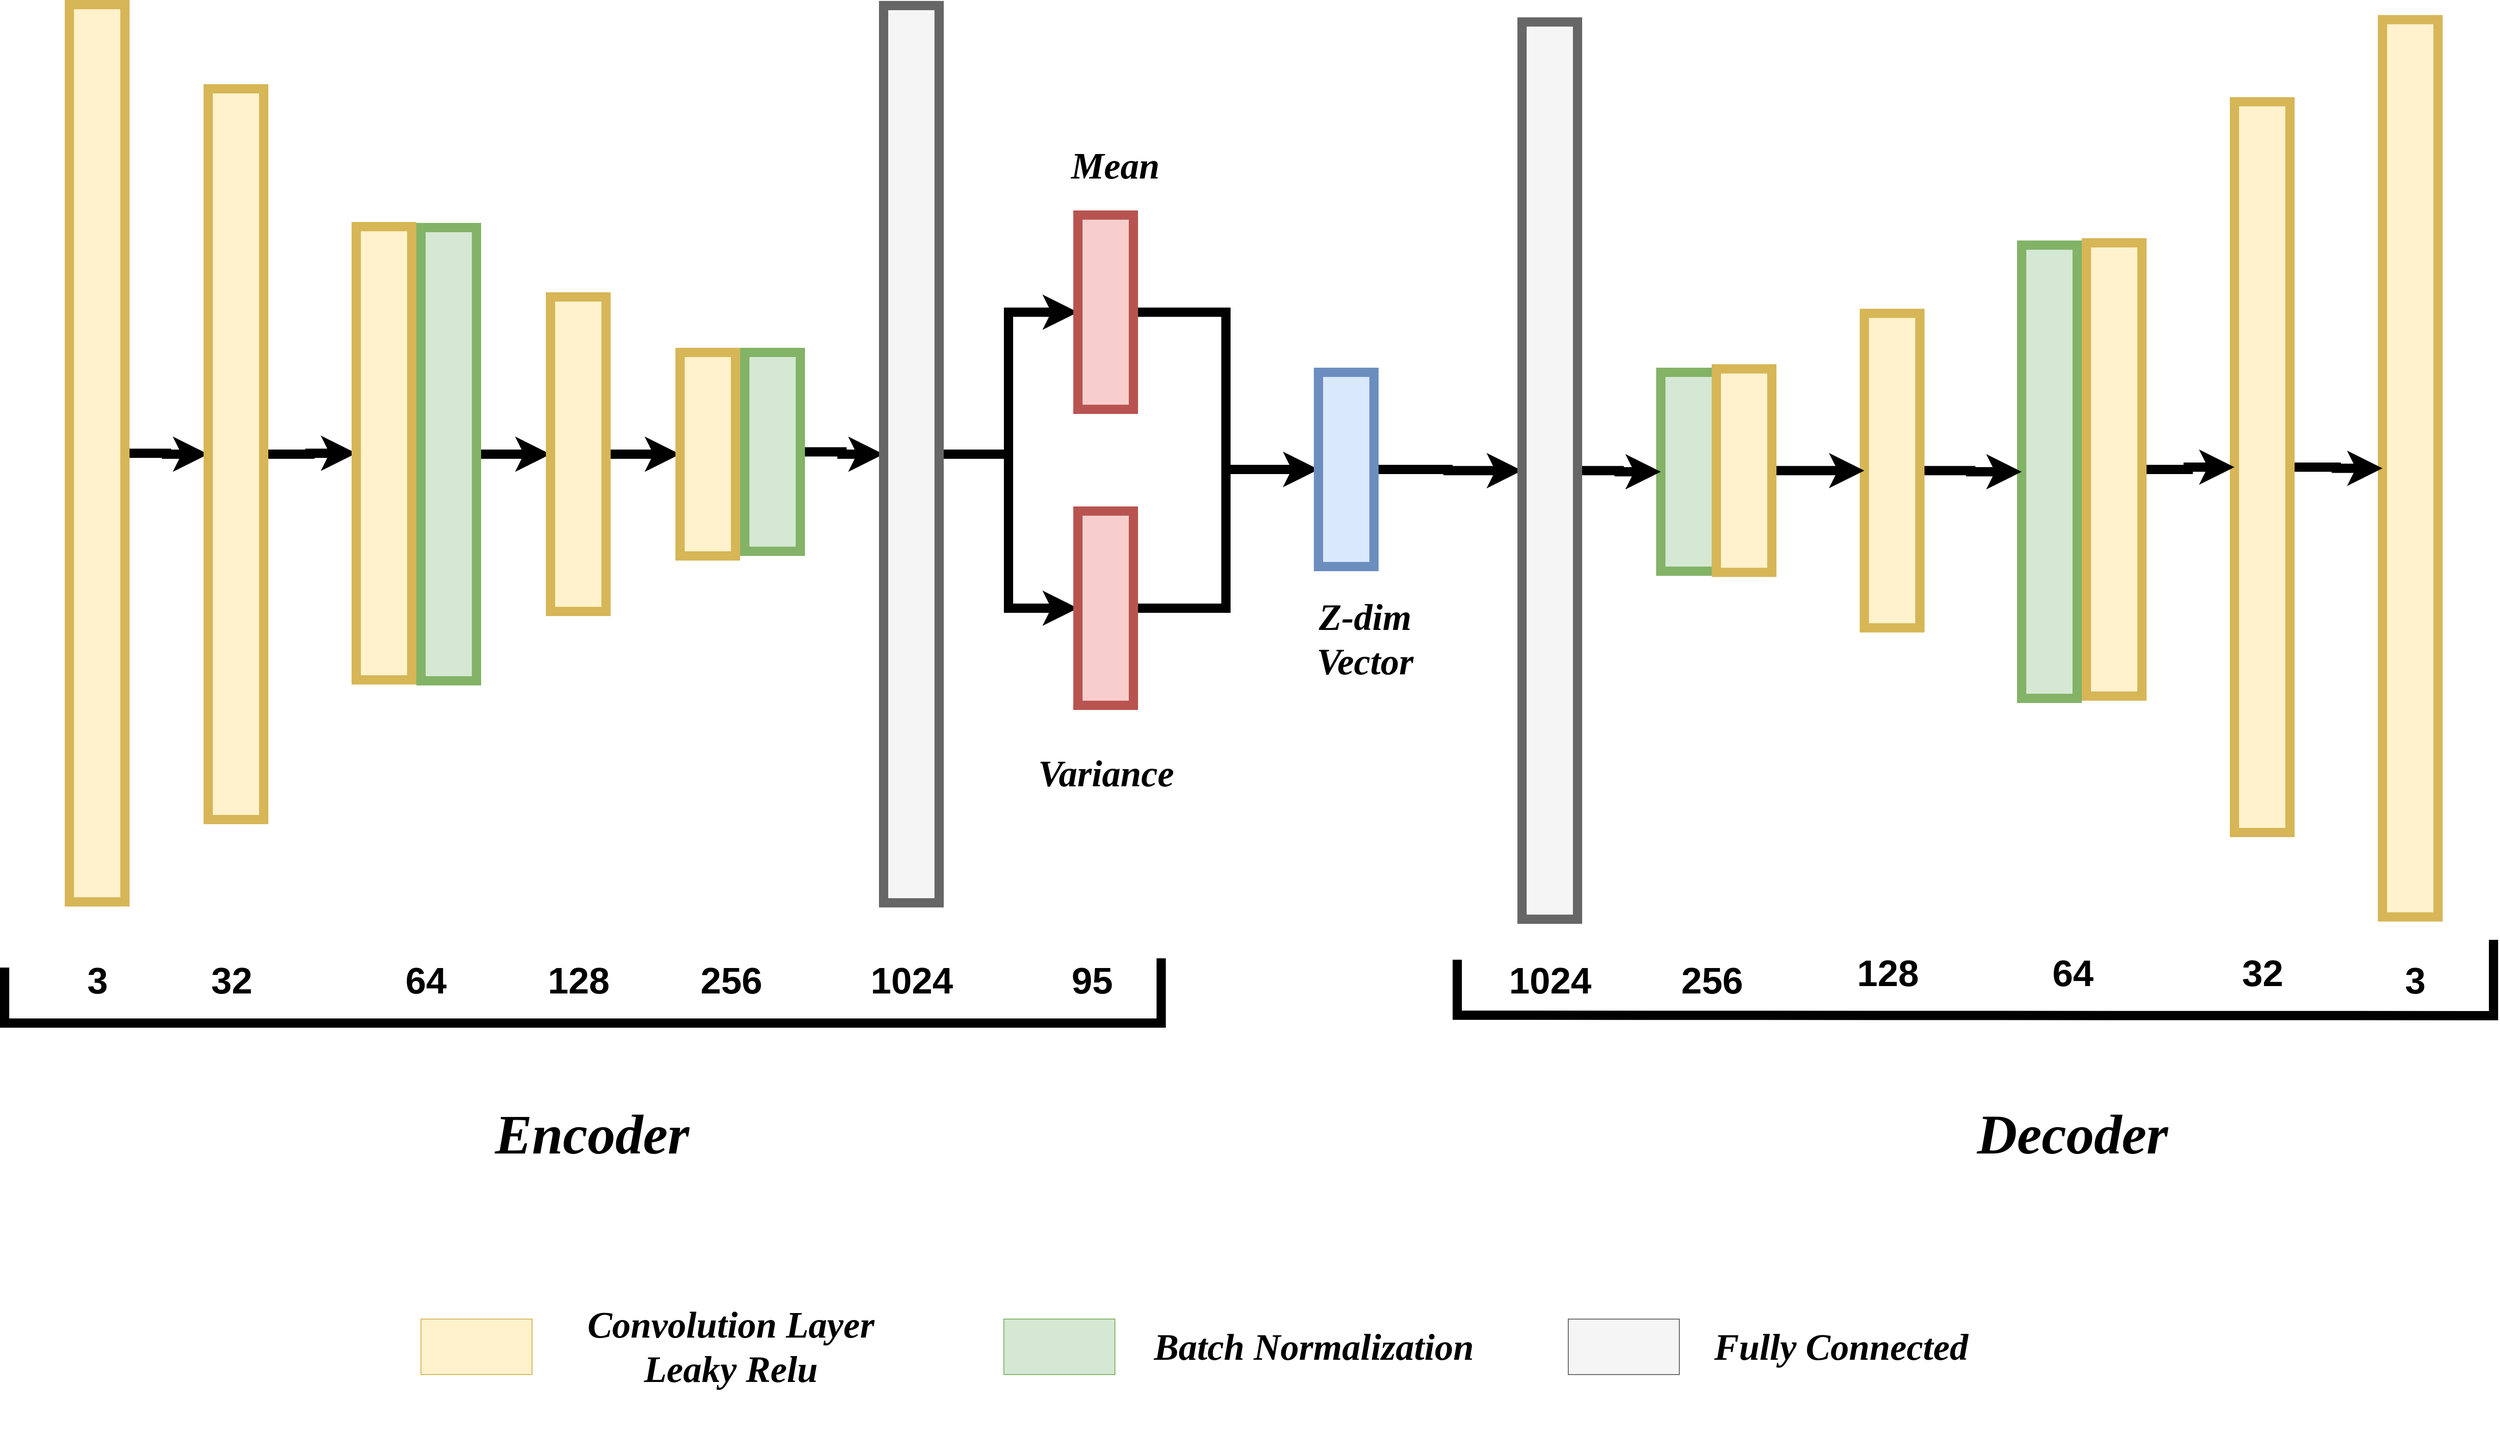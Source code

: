 <mxfile version="26.1.1">
  <diagram name="Page-1" id="SceRAEr4iBi3qjNG2Zwd">
    <mxGraphModel dx="3970" dy="2070" grid="1" gridSize="10" guides="1" tooltips="1" connect="1" arrows="1" fold="1" page="1" pageScale="1" pageWidth="1600" pageHeight="1200" math="0" shadow="0">
      <root>
        <mxCell id="0" />
        <mxCell id="1" parent="0" />
        <mxCell id="-WS0U3CNcQHrBC4Fadn6-14" value="" style="edgeStyle=orthogonalEdgeStyle;rounded=0;orthogonalLoop=1;jettySize=auto;html=1;strokeWidth=10;fontSize=40;fontStyle=1" edge="1" parent="1" source="-WS0U3CNcQHrBC4Fadn6-2" target="-WS0U3CNcQHrBC4Fadn6-3">
          <mxGeometry relative="1" as="geometry">
            <mxPoint x="210" y="555" as="targetPoint" />
          </mxGeometry>
        </mxCell>
        <mxCell id="-WS0U3CNcQHrBC4Fadn6-2" value="" style="rounded=0;whiteSpace=wrap;html=1;strokeWidth=10;fillColor=#fff2cc;strokeColor=#d6b656;fontSize=40;fontStyle=1" vertex="1" parent="1">
          <mxGeometry x="100" y="79" width="60" height="970" as="geometry" />
        </mxCell>
        <mxCell id="-WS0U3CNcQHrBC4Fadn6-16" value="" style="edgeStyle=orthogonalEdgeStyle;rounded=0;orthogonalLoop=1;jettySize=auto;html=1;entryX=0;entryY=0.5;entryDx=0;entryDy=0;strokeWidth=10;fontSize=40;fontStyle=1" edge="1" parent="1" source="-WS0U3CNcQHrBC4Fadn6-3" target="-WS0U3CNcQHrBC4Fadn6-4">
          <mxGeometry relative="1" as="geometry">
            <mxPoint x="400" y="600" as="targetPoint" />
          </mxGeometry>
        </mxCell>
        <mxCell id="-WS0U3CNcQHrBC4Fadn6-3" value="" style="rounded=0;whiteSpace=wrap;html=1;strokeWidth=10;fillColor=#fff2cc;strokeColor=#d6b656;fontSize=40;fontStyle=1" vertex="1" parent="1">
          <mxGeometry x="250" y="170" width="60" height="790" as="geometry" />
        </mxCell>
        <mxCell id="-WS0U3CNcQHrBC4Fadn6-4" value="" style="rounded=0;whiteSpace=wrap;html=1;strokeWidth=10;fillColor=#fff2cc;strokeColor=#d6b656;fontSize=40;fontStyle=1" vertex="1" parent="1">
          <mxGeometry x="410" y="319" width="60" height="490" as="geometry" />
        </mxCell>
        <mxCell id="-WS0U3CNcQHrBC4Fadn6-18" value="" style="edgeStyle=orthogonalEdgeStyle;rounded=0;orthogonalLoop=1;jettySize=auto;html=1;entryX=0;entryY=0.5;entryDx=0;entryDy=0;strokeWidth=10;fontSize=40;fontStyle=1" edge="1" parent="1" source="-WS0U3CNcQHrBC4Fadn6-5" target="-WS0U3CNcQHrBC4Fadn6-6">
          <mxGeometry relative="1" as="geometry">
            <mxPoint x="730" y="625" as="targetPoint" />
          </mxGeometry>
        </mxCell>
        <mxCell id="-WS0U3CNcQHrBC4Fadn6-5" value="" style="rounded=0;whiteSpace=wrap;html=1;strokeWidth=10;fillColor=#d5e8d4;strokeColor=#82b366;fontSize=40;fontStyle=1" vertex="1" parent="1">
          <mxGeometry x="480" y="320" width="60" height="490" as="geometry" />
        </mxCell>
        <mxCell id="-WS0U3CNcQHrBC4Fadn6-20" value="" style="edgeStyle=orthogonalEdgeStyle;rounded=0;orthogonalLoop=1;jettySize=auto;html=1;entryX=0;entryY=0.5;entryDx=0;entryDy=0;strokeWidth=10;fontSize=40;fontStyle=1" edge="1" parent="1" source="-WS0U3CNcQHrBC4Fadn6-6" target="-WS0U3CNcQHrBC4Fadn6-8">
          <mxGeometry relative="1" as="geometry">
            <mxPoint x="960" y="625" as="targetPoint" />
          </mxGeometry>
        </mxCell>
        <mxCell id="-WS0U3CNcQHrBC4Fadn6-6" value="" style="rounded=0;whiteSpace=wrap;html=1;strokeWidth=10;fillColor=#fff2cc;strokeColor=#d6b656;fontSize=40;fontStyle=1" vertex="1" parent="1">
          <mxGeometry x="620" y="395" width="60" height="340" as="geometry" />
        </mxCell>
        <mxCell id="-WS0U3CNcQHrBC4Fadn6-21" value="" style="edgeStyle=orthogonalEdgeStyle;rounded=0;orthogonalLoop=1;jettySize=auto;html=1;strokeWidth=10;fontSize=40;fontStyle=1" edge="1" parent="1" source="-WS0U3CNcQHrBC4Fadn6-7" target="-WS0U3CNcQHrBC4Fadn6-9">
          <mxGeometry relative="1" as="geometry" />
        </mxCell>
        <mxCell id="-WS0U3CNcQHrBC4Fadn6-7" value="" style="rounded=0;whiteSpace=wrap;html=1;strokeWidth=10;fillColor=#d5e8d4;strokeColor=#82b366;fontSize=40;fontStyle=1" vertex="1" parent="1">
          <mxGeometry x="830" y="455" width="60" height="215" as="geometry" />
        </mxCell>
        <mxCell id="-WS0U3CNcQHrBC4Fadn6-8" value="" style="rounded=0;whiteSpace=wrap;html=1;strokeWidth=10;fillColor=#fff2cc;strokeColor=#d6b656;fontSize=40;fontStyle=1" vertex="1" parent="1">
          <mxGeometry x="760" y="455" width="60" height="220" as="geometry" />
        </mxCell>
        <mxCell id="-WS0U3CNcQHrBC4Fadn6-23" value="" style="edgeStyle=orthogonalEdgeStyle;rounded=0;orthogonalLoop=1;jettySize=auto;html=1;entryX=0;entryY=0.5;entryDx=0;entryDy=0;strokeWidth=10;fontSize=40;fontStyle=1" edge="1" parent="1" source="-WS0U3CNcQHrBC4Fadn6-9" target="-WS0U3CNcQHrBC4Fadn6-11">
          <mxGeometry relative="1" as="geometry">
            <mxPoint x="1420" y="585" as="targetPoint" />
          </mxGeometry>
        </mxCell>
        <mxCell id="-WS0U3CNcQHrBC4Fadn6-25" value="" style="edgeStyle=orthogonalEdgeStyle;rounded=0;orthogonalLoop=1;jettySize=auto;html=1;entryX=0;entryY=0.5;entryDx=0;entryDy=0;strokeWidth=10;fontSize=40;fontStyle=1" edge="1" parent="1" source="-WS0U3CNcQHrBC4Fadn6-9" target="-WS0U3CNcQHrBC4Fadn6-10">
          <mxGeometry relative="1" as="geometry">
            <mxPoint x="1420" y="585" as="targetPoint" />
          </mxGeometry>
        </mxCell>
        <mxCell id="-WS0U3CNcQHrBC4Fadn6-9" value="" style="rounded=0;whiteSpace=wrap;html=1;strokeWidth=10;fillColor=#f5f5f5;fontColor=#333333;strokeColor=#666666;fontSize=40;fontStyle=1" vertex="1" parent="1">
          <mxGeometry x="980" y="80" width="60" height="970" as="geometry" />
        </mxCell>
        <mxCell id="-WS0U3CNcQHrBC4Fadn6-29" value="" style="edgeStyle=orthogonalEdgeStyle;rounded=0;orthogonalLoop=1;jettySize=auto;html=1;entryX=0;entryY=0.5;entryDx=0;entryDy=0;strokeWidth=10;fontSize=40;fontStyle=1" edge="1" parent="1" source="-WS0U3CNcQHrBC4Fadn6-10" target="-WS0U3CNcQHrBC4Fadn6-26">
          <mxGeometry relative="1" as="geometry">
            <mxPoint x="1330" y="731.5" as="targetPoint" />
          </mxGeometry>
        </mxCell>
        <mxCell id="-WS0U3CNcQHrBC4Fadn6-10" value="" style="rounded=0;whiteSpace=wrap;html=1;strokeWidth=10;fillColor=#f8cecc;strokeColor=#b85450;fontSize=40;fontStyle=1" vertex="1" parent="1">
          <mxGeometry x="1190" y="626.5" width="60" height="210" as="geometry" />
        </mxCell>
        <mxCell id="-WS0U3CNcQHrBC4Fadn6-27" value="" style="edgeStyle=orthogonalEdgeStyle;rounded=0;orthogonalLoop=1;jettySize=auto;html=1;strokeWidth=10;fontSize=40;fontStyle=1" edge="1" parent="1" source="-WS0U3CNcQHrBC4Fadn6-11" target="-WS0U3CNcQHrBC4Fadn6-26">
          <mxGeometry relative="1" as="geometry" />
        </mxCell>
        <mxCell id="-WS0U3CNcQHrBC4Fadn6-11" value="" style="rounded=0;whiteSpace=wrap;html=1;strokeWidth=10;fillColor=#f8cecc;strokeColor=#b85450;fontSize=40;fontStyle=1" vertex="1" parent="1">
          <mxGeometry x="1190" y="306.5" width="60" height="210" as="geometry" />
        </mxCell>
        <mxCell id="-WS0U3CNcQHrBC4Fadn6-61" value="" style="edgeStyle=orthogonalEdgeStyle;rounded=0;orthogonalLoop=1;jettySize=auto;html=1;entryX=0;entryY=0.5;entryDx=0;entryDy=0;strokeWidth=10;fontSize=40;fontStyle=1" edge="1" parent="1" source="-WS0U3CNcQHrBC4Fadn6-26" target="-WS0U3CNcQHrBC4Fadn6-45">
          <mxGeometry relative="1" as="geometry">
            <mxPoint x="1740" y="572.5" as="targetPoint" />
          </mxGeometry>
        </mxCell>
        <mxCell id="-WS0U3CNcQHrBC4Fadn6-26" value="" style="rounded=0;whiteSpace=wrap;html=1;strokeWidth=10;fillColor=#dae8fc;strokeColor=#6c8ebf;fontSize=40;fontStyle=1" vertex="1" parent="1">
          <mxGeometry x="1450" y="476.5" width="60" height="210" as="geometry" />
        </mxCell>
        <mxCell id="-WS0U3CNcQHrBC4Fadn6-32" value="" style="rounded=0;whiteSpace=wrap;html=1;strokeWidth=10;fillColor=#fff2cc;strokeColor=#d6b656;flipH=0;flipV=1;fontSize=40;fontStyle=1" vertex="1" parent="1">
          <mxGeometry x="2600" y="95.25" width="60" height="970" as="geometry" />
        </mxCell>
        <mxCell id="-WS0U3CNcQHrBC4Fadn6-58" style="edgeStyle=orthogonalEdgeStyle;rounded=0;orthogonalLoop=1;jettySize=auto;html=1;entryX=0;entryY=0.5;entryDx=0;entryDy=0;strokeWidth=10;fontSize=40;fontStyle=1" edge="1" parent="1" source="-WS0U3CNcQHrBC4Fadn6-34" target="-WS0U3CNcQHrBC4Fadn6-32">
          <mxGeometry relative="1" as="geometry" />
        </mxCell>
        <mxCell id="-WS0U3CNcQHrBC4Fadn6-34" value="" style="rounded=0;whiteSpace=wrap;html=1;strokeWidth=10;fillColor=#fff2cc;strokeColor=#d6b656;flipH=0;flipV=1;fontSize=40;fontStyle=1" vertex="1" parent="1">
          <mxGeometry x="2440" y="184" width="60" height="790" as="geometry" />
        </mxCell>
        <mxCell id="-WS0U3CNcQHrBC4Fadn6-57" style="edgeStyle=orthogonalEdgeStyle;rounded=0;orthogonalLoop=1;jettySize=auto;html=1;entryX=0;entryY=0.5;entryDx=0;entryDy=0;strokeWidth=10;fontSize=40;fontStyle=1" edge="1" parent="1" source="-WS0U3CNcQHrBC4Fadn6-35" target="-WS0U3CNcQHrBC4Fadn6-34">
          <mxGeometry relative="1" as="geometry" />
        </mxCell>
        <mxCell id="-WS0U3CNcQHrBC4Fadn6-35" value="" style="rounded=0;whiteSpace=wrap;html=1;strokeWidth=10;fillColor=#fff2cc;strokeColor=#d6b656;flipH=0;flipV=1;fontSize=40;fontStyle=1" vertex="1" parent="1">
          <mxGeometry x="2280" y="336.5" width="60" height="490" as="geometry" />
        </mxCell>
        <mxCell id="-WS0U3CNcQHrBC4Fadn6-37" value="" style="rounded=0;whiteSpace=wrap;html=1;strokeWidth=10;fillColor=#d5e8d4;strokeColor=#82b366;flipH=0;flipV=1;fontSize=40;fontStyle=1" vertex="1" parent="1">
          <mxGeometry x="2210" y="339" width="60" height="490" as="geometry" />
        </mxCell>
        <mxCell id="-WS0U3CNcQHrBC4Fadn6-56" style="edgeStyle=orthogonalEdgeStyle;rounded=0;orthogonalLoop=1;jettySize=auto;html=1;strokeWidth=10;fontSize=40;fontStyle=1" edge="1" parent="1" source="-WS0U3CNcQHrBC4Fadn6-39" target="-WS0U3CNcQHrBC4Fadn6-37">
          <mxGeometry relative="1" as="geometry" />
        </mxCell>
        <mxCell id="-WS0U3CNcQHrBC4Fadn6-39" value="" style="rounded=0;whiteSpace=wrap;html=1;strokeWidth=10;fillColor=#fff2cc;strokeColor=#d6b656;flipH=0;flipV=1;fontSize=40;fontStyle=1" vertex="1" parent="1">
          <mxGeometry x="2040" y="412.75" width="60" height="340" as="geometry" />
        </mxCell>
        <mxCell id="-WS0U3CNcQHrBC4Fadn6-41" value="" style="rounded=0;whiteSpace=wrap;html=1;strokeWidth=10;fillColor=#d5e8d4;strokeColor=#82b366;flipH=0;flipV=1;fontSize=40;fontStyle=1" vertex="1" parent="1">
          <mxGeometry x="1820" y="476.5" width="60" height="215" as="geometry" />
        </mxCell>
        <mxCell id="-WS0U3CNcQHrBC4Fadn6-55" value="" style="edgeStyle=orthogonalEdgeStyle;rounded=0;orthogonalLoop=1;jettySize=auto;html=1;strokeWidth=10;fontSize=40;fontStyle=1" edge="1" parent="1" source="-WS0U3CNcQHrBC4Fadn6-42" target="-WS0U3CNcQHrBC4Fadn6-39">
          <mxGeometry relative="1" as="geometry" />
        </mxCell>
        <mxCell id="-WS0U3CNcQHrBC4Fadn6-42" value="" style="rounded=0;whiteSpace=wrap;html=1;strokeWidth=10;fillColor=#fff2cc;strokeColor=#d6b656;flipH=0;flipV=1;fontSize=40;fontStyle=1" vertex="1" parent="1">
          <mxGeometry x="1880" y="472.75" width="60" height="220" as="geometry" />
        </mxCell>
        <mxCell id="-WS0U3CNcQHrBC4Fadn6-54" value="" style="edgeStyle=orthogonalEdgeStyle;rounded=0;orthogonalLoop=1;jettySize=auto;html=1;entryX=0;entryY=0.5;entryDx=0;entryDy=0;strokeWidth=10;fontSize=40;fontStyle=1" edge="1" parent="1" source="-WS0U3CNcQHrBC4Fadn6-45" target="-WS0U3CNcQHrBC4Fadn6-41">
          <mxGeometry relative="1" as="geometry">
            <mxPoint x="1780" y="582.75" as="targetPoint" />
          </mxGeometry>
        </mxCell>
        <mxCell id="-WS0U3CNcQHrBC4Fadn6-45" value="" style="rounded=0;whiteSpace=wrap;html=1;strokeWidth=10;fillColor=#f5f5f5;fontColor=#333333;strokeColor=#666666;flipH=0;flipV=1;fontSize=40;fontStyle=1" vertex="1" parent="1">
          <mxGeometry x="1670" y="97.75" width="60" height="970" as="geometry" />
        </mxCell>
        <mxCell id="-WS0U3CNcQHrBC4Fadn6-62" value="" style="endArrow=none;html=1;rounded=0;strokeWidth=10;fontSize=40;fontStyle=1" edge="1" parent="1">
          <mxGeometry width="50" height="50" relative="1" as="geometry">
            <mxPoint x="30" y="1120" as="sourcePoint" />
            <mxPoint x="1280" y="1110" as="targetPoint" />
            <Array as="points">
              <mxPoint x="30" y="1180" />
              <mxPoint x="1280" y="1180" />
            </Array>
          </mxGeometry>
        </mxCell>
        <mxCell id="-WS0U3CNcQHrBC4Fadn6-63" value="&lt;font&gt;3&lt;/font&gt;" style="text;html=1;align=center;verticalAlign=middle;resizable=0;points=[];autosize=1;strokeColor=none;fillColor=none;fontSize=40;fontStyle=1" vertex="1" parent="1">
          <mxGeometry x="105" y="1103" width="50" height="60" as="geometry" />
        </mxCell>
        <mxCell id="-WS0U3CNcQHrBC4Fadn6-64" value="32" style="text;html=1;align=center;verticalAlign=middle;resizable=0;points=[];autosize=1;strokeColor=none;fillColor=none;fontSize=40;fontStyle=1" vertex="1" parent="1">
          <mxGeometry x="240" y="1103" width="70" height="60" as="geometry" />
        </mxCell>
        <mxCell id="-WS0U3CNcQHrBC4Fadn6-65" value="64" style="text;html=1;align=center;verticalAlign=middle;resizable=0;points=[];autosize=1;strokeColor=none;fillColor=none;fontSize=40;fontStyle=1" vertex="1" parent="1">
          <mxGeometry x="450" y="1103" width="70" height="60" as="geometry" />
        </mxCell>
        <mxCell id="-WS0U3CNcQHrBC4Fadn6-66" value="128" style="text;html=1;align=center;verticalAlign=middle;resizable=0;points=[];autosize=1;strokeColor=none;fillColor=none;fontSize=40;fontStyle=1" vertex="1" parent="1">
          <mxGeometry x="605" y="1103" width="90" height="60" as="geometry" />
        </mxCell>
        <mxCell id="-WS0U3CNcQHrBC4Fadn6-68" value="256" style="text;html=1;align=center;verticalAlign=middle;resizable=0;points=[];autosize=1;strokeColor=none;fillColor=none;fontSize=40;fontStyle=1" vertex="1" parent="1">
          <mxGeometry x="770" y="1103" width="90" height="60" as="geometry" />
        </mxCell>
        <mxCell id="-WS0U3CNcQHrBC4Fadn6-69" value="1024" style="text;html=1;align=center;verticalAlign=middle;resizable=0;points=[];autosize=1;strokeColor=none;fillColor=none;fontSize=40;fontStyle=1" vertex="1" parent="1">
          <mxGeometry x="955" y="1103" width="110" height="60" as="geometry" />
        </mxCell>
        <mxCell id="-WS0U3CNcQHrBC4Fadn6-70" value="95" style="text;html=1;align=center;verticalAlign=middle;resizable=0;points=[];autosize=1;strokeColor=none;fillColor=none;fontSize=40;fontStyle=1" vertex="1" parent="1">
          <mxGeometry x="1170" y="1103" width="70" height="60" as="geometry" />
        </mxCell>
        <mxCell id="-WS0U3CNcQHrBC4Fadn6-72" value="&lt;font style=&quot;font-size: 40px;&quot;&gt;Mean&lt;/font&gt;" style="text;html=1;align=center;verticalAlign=middle;resizable=0;points=[];autosize=1;strokeColor=none;fillColor=none;fontStyle=3;fontFamily=Times New Roman;" vertex="1" parent="1">
          <mxGeometry x="1175" y="223" width="110" height="60" as="geometry" />
        </mxCell>
        <mxCell id="-WS0U3CNcQHrBC4Fadn6-73" value="&lt;font style=&quot;font-size: 40px;&quot;&gt;Variance&lt;/font&gt;" style="text;html=1;align=center;verticalAlign=middle;resizable=0;points=[];autosize=1;strokeColor=none;fillColor=none;fontStyle=3;fontFamily=Times New Roman;" vertex="1" parent="1">
          <mxGeometry x="1140" y="880" width="160" height="60" as="geometry" />
        </mxCell>
        <mxCell id="-WS0U3CNcQHrBC4Fadn6-74" value="&lt;div&gt;&lt;font style=&quot;font-size: 40px;&quot;&gt;Z-dim&lt;/font&gt;&lt;/div&gt;&lt;div&gt;&lt;font style=&quot;font-size: 40px;&quot;&gt;Vector&lt;br&gt;&lt;/font&gt;&lt;/div&gt;" style="text;html=1;align=center;verticalAlign=middle;resizable=0;points=[];autosize=1;strokeColor=none;fillColor=none;fontStyle=3;fontFamily=Times New Roman;" vertex="1" parent="1">
          <mxGeometry x="1435" y="710" width="130" height="110" as="geometry" />
        </mxCell>
        <mxCell id="-WS0U3CNcQHrBC4Fadn6-75" value="" style="endArrow=none;html=1;rounded=0;strokeWidth=10;fontSize=40;fontStyle=1" edge="1" parent="1">
          <mxGeometry width="50" height="50" relative="1" as="geometry">
            <mxPoint x="1600" y="1111.5" as="sourcePoint" />
            <mxPoint x="2720" y="1090" as="targetPoint" />
            <Array as="points">
              <mxPoint x="1600" y="1171.5" />
              <mxPoint x="2720" y="1172" />
            </Array>
          </mxGeometry>
        </mxCell>
        <mxCell id="-WS0U3CNcQHrBC4Fadn6-76" value="&lt;font&gt;3&lt;/font&gt;" style="text;html=1;align=center;verticalAlign=middle;resizable=0;points=[];autosize=1;strokeColor=none;fillColor=none;fontSize=40;fontStyle=1" vertex="1" parent="1">
          <mxGeometry x="2610" y="1103" width="50" height="60" as="geometry" />
        </mxCell>
        <mxCell id="-WS0U3CNcQHrBC4Fadn6-77" value="32" style="text;html=1;align=center;verticalAlign=middle;resizable=0;points=[];autosize=1;strokeColor=none;fillColor=none;fontSize=40;fontStyle=1" vertex="1" parent="1">
          <mxGeometry x="2435" y="1094.5" width="70" height="60" as="geometry" />
        </mxCell>
        <mxCell id="-WS0U3CNcQHrBC4Fadn6-78" value="64" style="text;html=1;align=center;verticalAlign=middle;resizable=0;points=[];autosize=1;strokeColor=none;fillColor=none;fontSize=40;fontStyle=1" vertex="1" parent="1">
          <mxGeometry x="2230" y="1094.5" width="70" height="60" as="geometry" />
        </mxCell>
        <mxCell id="-WS0U3CNcQHrBC4Fadn6-79" value="128" style="text;html=1;align=center;verticalAlign=middle;resizable=0;points=[];autosize=1;strokeColor=none;fillColor=none;fontSize=40;fontStyle=1" vertex="1" parent="1">
          <mxGeometry x="2020" y="1094.5" width="90" height="60" as="geometry" />
        </mxCell>
        <mxCell id="-WS0U3CNcQHrBC4Fadn6-80" value="256" style="text;html=1;align=center;verticalAlign=middle;resizable=0;points=[];autosize=1;strokeColor=none;fillColor=none;fontSize=40;fontStyle=1" vertex="1" parent="1">
          <mxGeometry x="1830" y="1103" width="90" height="60" as="geometry" />
        </mxCell>
        <mxCell id="-WS0U3CNcQHrBC4Fadn6-81" value="1024" style="text;html=1;align=center;verticalAlign=middle;resizable=0;points=[];autosize=1;strokeColor=none;fillColor=none;fontSize=40;fontStyle=1" vertex="1" parent="1">
          <mxGeometry x="1645" y="1103" width="110" height="60" as="geometry" />
        </mxCell>
        <mxCell id="-WS0U3CNcQHrBC4Fadn6-83" value="" style="rounded=0;whiteSpace=wrap;html=1;fillColor=#fff2cc;strokeColor=#d6b656;" vertex="1" parent="1">
          <mxGeometry x="480" y="1500" width="120" height="60" as="geometry" />
        </mxCell>
        <mxCell id="-WS0U3CNcQHrBC4Fadn6-84" value="&lt;div&gt;&lt;font face=&quot;Times New Roman&quot;&gt;&lt;b&gt;&lt;i&gt;&lt;font style=&quot;font-size: 40px;&quot;&gt;Convolution Layer&lt;/font&gt;&lt;/i&gt;&lt;/b&gt;&lt;/font&gt;&lt;/div&gt;&lt;div&gt;&lt;font style=&quot;font-size: 40px;&quot; face=&quot;Times New Roman&quot;&gt;&lt;b&gt;&lt;i&gt;Leaky Relu&lt;br&gt;&lt;/i&gt;&lt;/b&gt;&lt;/font&gt;&lt;/div&gt;" style="text;html=1;align=center;verticalAlign=middle;whiteSpace=wrap;rounded=0;" vertex="1" parent="1">
          <mxGeometry x="620" y="1440" width="390" height="180" as="geometry" />
        </mxCell>
        <mxCell id="-WS0U3CNcQHrBC4Fadn6-85" value="" style="rounded=0;whiteSpace=wrap;html=1;fillColor=#d5e8d4;strokeColor=#82b366;" vertex="1" parent="1">
          <mxGeometry x="1110" y="1500" width="120" height="60" as="geometry" />
        </mxCell>
        <mxCell id="-WS0U3CNcQHrBC4Fadn6-86" value="&lt;font face=&quot;Times New Roman&quot; style=&quot;font-size: 40px;&quot;&gt;&lt;i&gt;&lt;b&gt;Batch Normalization&lt;/b&gt;&lt;/i&gt;&lt;/font&gt;" style="text;html=1;align=center;verticalAlign=middle;whiteSpace=wrap;rounded=0;" vertex="1" parent="1">
          <mxGeometry x="1170" y="1440" width="550" height="180" as="geometry" />
        </mxCell>
        <mxCell id="-WS0U3CNcQHrBC4Fadn6-87" value="" style="rounded=0;whiteSpace=wrap;html=1;fillColor=#f5f5f5;strokeColor=#666666;fontColor=#333333;" vertex="1" parent="1">
          <mxGeometry x="1720" y="1500" width="120" height="60" as="geometry" />
        </mxCell>
        <mxCell id="-WS0U3CNcQHrBC4Fadn6-88" value="&lt;font style=&quot;font-size: 40px;&quot; face=&quot;Times New Roman&quot;&gt;&lt;i&gt;&lt;b&gt;Fully Connected&lt;/b&gt;&lt;/i&gt;&lt;/font&gt;" style="text;html=1;align=center;verticalAlign=middle;whiteSpace=wrap;rounded=0;" vertex="1" parent="1">
          <mxGeometry x="1740" y="1440" width="550" height="180" as="geometry" />
        </mxCell>
        <mxCell id="-WS0U3CNcQHrBC4Fadn6-89" value="&lt;font style=&quot;font-size: 60px;&quot; face=&quot;Times New Roman&quot;&gt;&lt;i&gt;&lt;b&gt;Encoder&lt;/b&gt;&lt;/i&gt;&lt;/font&gt;" style="text;html=1;align=center;verticalAlign=middle;whiteSpace=wrap;rounded=0;" vertex="1" parent="1">
          <mxGeometry x="440" y="1240" width="450" height="120" as="geometry" />
        </mxCell>
        <mxCell id="-WS0U3CNcQHrBC4Fadn6-90" value="&lt;font style=&quot;font-size: 60px;&quot; face=&quot;Times New Roman&quot;&gt;&lt;i&gt;&lt;b&gt;Decoder&lt;/b&gt;&lt;/i&gt;&lt;/font&gt;" style="text;html=1;align=center;verticalAlign=middle;whiteSpace=wrap;rounded=0;" vertex="1" parent="1">
          <mxGeometry x="2040" y="1240" width="450" height="120" as="geometry" />
        </mxCell>
      </root>
    </mxGraphModel>
  </diagram>
</mxfile>
